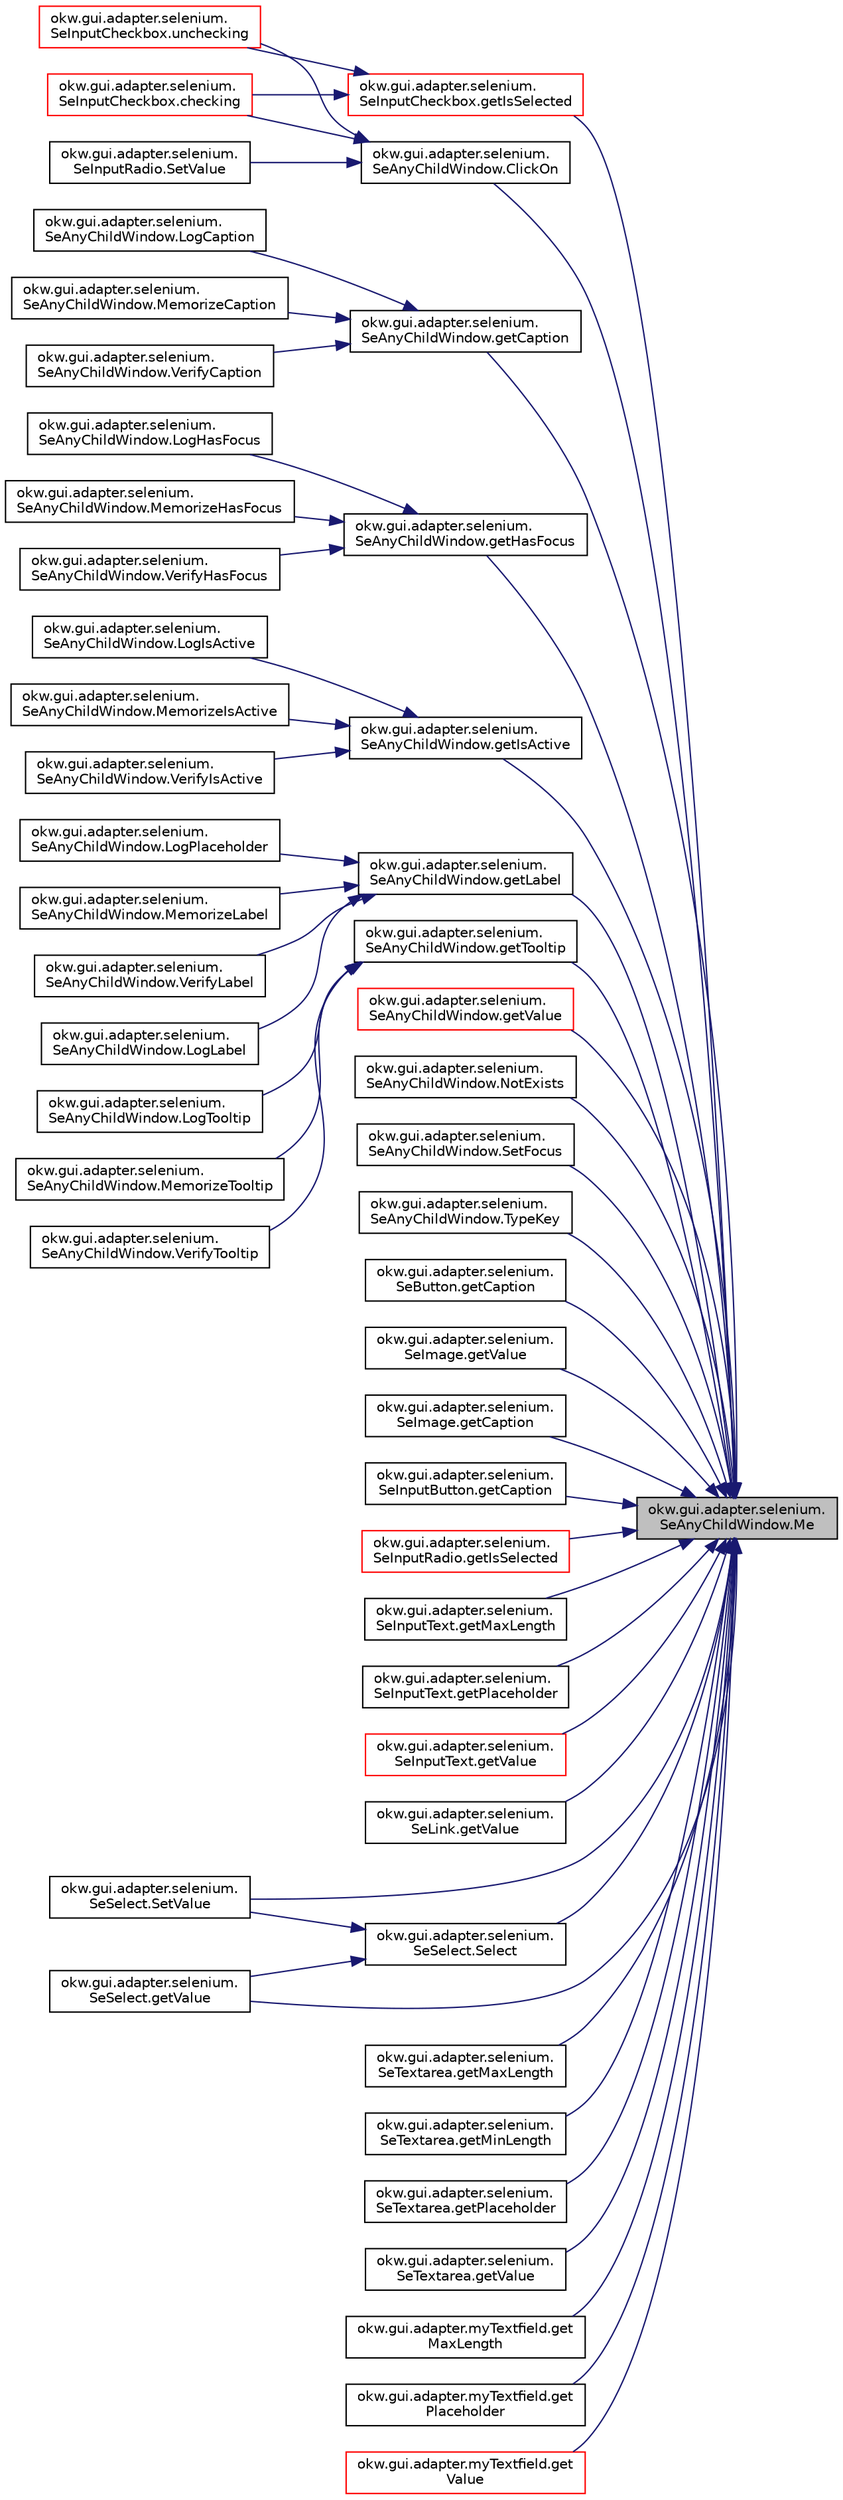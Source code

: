 digraph "okw.gui.adapter.selenium.SeAnyChildWindow.Me"
{
 // INTERACTIVE_SVG=YES
 // LATEX_PDF_SIZE
  edge [fontname="Helvetica",fontsize="10",labelfontname="Helvetica",labelfontsize="10"];
  node [fontname="Helvetica",fontsize="10",shape=record];
  rankdir="RL";
  Node336 [label="okw.gui.adapter.selenium.\lSeAnyChildWindow.Me",height=0.2,width=0.4,color="black", fillcolor="grey75", style="filled", fontcolor="black",tooltip="Ermittelt aus dem gegebenen Locator das DOM-Elelement, welches das Objekt representiert."];
  Node336 -> Node337 [dir="back",color="midnightblue",fontsize="10",style="solid",fontname="Helvetica"];
  Node337 [label="okw.gui.adapter.selenium.\lSeAnyChildWindow.ClickOn",height=0.2,width=0.4,color="black", fillcolor="white", style="filled",URL="$classokw_1_1gui_1_1adapter_1_1selenium_1_1_se_any_child_window.html#a16df325c8b8bb0e360ac9d9dbb50d91e",tooltip="Das ist die GUI-Adapter Methode, die durch das Schlüsselwort ClickOn( FN ) aufgerufen wird."];
  Node337 -> Node338 [dir="back",color="midnightblue",fontsize="10",style="solid",fontname="Helvetica"];
  Node338 [label="okw.gui.adapter.selenium.\lSeInputCheckbox.checking",height=0.2,width=0.4,color="red", fillcolor="white", style="filled",URL="$classokw_1_1gui_1_1adapter_1_1selenium_1_1_se_input_checkbox.html#ab998b0c6ae99303c050c6a7fe417dd6d",tooltip="Method verlässt die Checkbox immer angehakt, egal ob diese vorher angehakt war oder nicht."];
  Node337 -> Node341 [dir="back",color="midnightblue",fontsize="10",style="solid",fontname="Helvetica"];
  Node341 [label="okw.gui.adapter.selenium.\lSeInputCheckbox.unchecking",height=0.2,width=0.4,color="red", fillcolor="white", style="filled",URL="$classokw_1_1gui_1_1adapter_1_1selenium_1_1_se_input_checkbox.html#a9b2cd5dc1001157dcf168acb76779b6f",tooltip="Method verlässt die Checkbox immer unangehakt, egal ob sie vorher angehakt war oder nicht."];
  Node337 -> Node342 [dir="back",color="midnightblue",fontsize="10",style="solid",fontname="Helvetica"];
  Node342 [label="okw.gui.adapter.selenium.\lSeInputRadio.SetValue",height=0.2,width=0.4,color="black", fillcolor="white", style="filled",URL="$classokw_1_1gui_1_1adapter_1_1selenium_1_1_se_input_radio.html#a7dce83be09a4af05f50b0e74aa9d27f7",tooltip="Ein SeInputButton IstkeinMenüobject! -> OKWFrameObjectMethodNotImplemented Auslösen!"];
  Node336 -> Node343 [dir="back",color="midnightblue",fontsize="10",style="solid",fontname="Helvetica"];
  Node343 [label="okw.gui.adapter.selenium.\lSeAnyChildWindow.getCaption",height=0.2,width=0.4,color="black", fillcolor="white", style="filled",URL="$classokw_1_1gui_1_1adapter_1_1selenium_1_1_se_any_child_window.html#a6dbc784267dbac3feef5e421ece9aced",tooltip="Ermittelt den textuellen Inhalt der Überschrift eines HTML-Tags anhand des Attributee \"textContent\"."];
  Node343 -> Node344 [dir="back",color="midnightblue",fontsize="10",style="solid",fontname="Helvetica"];
  Node344 [label="okw.gui.adapter.selenium.\lSeAnyChildWindow.LogCaption",height=0.2,width=0.4,color="black", fillcolor="white", style="filled",URL="$classokw_1_1gui_1_1adapter_1_1selenium_1_1_se_any_child_window.html#a92bd154bf0387bd4044fb9065d8b6113",tooltip="Das ist die GUI-Adapter Methode, die durch das Schlüsselwort LogCaption( FN, ExpVal ) aufgerufen wird..."];
  Node343 -> Node345 [dir="back",color="midnightblue",fontsize="10",style="solid",fontname="Helvetica"];
  Node345 [label="okw.gui.adapter.selenium.\lSeAnyChildWindow.MemorizeCaption",height=0.2,width=0.4,color="black", fillcolor="white", style="filled",URL="$classokw_1_1gui_1_1adapter_1_1selenium_1_1_se_any_child_window.html#a414b8352e88e27441e9d846d8df55582",tooltip="Das ist die GUI-Adapter Methode, die durch das Schlüsselwort MemorizeCaption( FN, MemKey ) aufgerufen..."];
  Node343 -> Node346 [dir="back",color="midnightblue",fontsize="10",style="solid",fontname="Helvetica"];
  Node346 [label="okw.gui.adapter.selenium.\lSeAnyChildWindow.VerifyCaption",height=0.2,width=0.4,color="black", fillcolor="white", style="filled",URL="$classokw_1_1gui_1_1adapter_1_1selenium_1_1_se_any_child_window.html#adb0bc830a5de2ff25a9ea84a80e83c6a",tooltip="Ermittelt den textuellen Inhalt des ToolTips."];
  Node336 -> Node347 [dir="back",color="midnightblue",fontsize="10",style="solid",fontname="Helvetica"];
  Node347 [label="okw.gui.adapter.selenium.\lSeAnyChildWindow.getHasFocus",height=0.2,width=0.4,color="black", fillcolor="white", style="filled",URL="$classokw_1_1gui_1_1adapter_1_1selenium_1_1_se_any_child_window.html#a3dd9beab770c688211a9244ce308505c",tooltip="Methode liefert den aktuellen Zustand Wert des Focus."];
  Node347 -> Node348 [dir="back",color="midnightblue",fontsize="10",style="solid",fontname="Helvetica"];
  Node348 [label="okw.gui.adapter.selenium.\lSeAnyChildWindow.LogHasFocus",height=0.2,width=0.4,color="black", fillcolor="white", style="filled",URL="$classokw_1_1gui_1_1adapter_1_1selenium_1_1_se_any_child_window.html#a4b2c518a6da93a0960fed6da1cba688c",tooltip="Das ist die GUI-Adapter Methode, die durch das Schlüsselwort refLogHasFocus aufgerufen wird."];
  Node347 -> Node349 [dir="back",color="midnightblue",fontsize="10",style="solid",fontname="Helvetica"];
  Node349 [label="okw.gui.adapter.selenium.\lSeAnyChildWindow.MemorizeHasFocus",height=0.2,width=0.4,color="black", fillcolor="white", style="filled",URL="$classokw_1_1gui_1_1adapter_1_1selenium_1_1_se_any_child_window.html#a584bd499ca9b87b864c662303c02787a",tooltip="Das ist die GUI-Adapter Methode, die durch das Schlüsselwort refMemorizeHasFocus aufgerufen wird."];
  Node347 -> Node350 [dir="back",color="midnightblue",fontsize="10",style="solid",fontname="Helvetica"];
  Node350 [label="okw.gui.adapter.selenium.\lSeAnyChildWindow.VerifyHasFocus",height=0.2,width=0.4,color="black", fillcolor="white", style="filled",URL="$classokw_1_1gui_1_1adapter_1_1selenium_1_1_se_any_child_window.html#a6216158314b8256477ea97c2393d2015",tooltip="Ermittelt ob das GUI-Objekt den Fokus hat."];
  Node336 -> Node351 [dir="back",color="midnightblue",fontsize="10",style="solid",fontname="Helvetica"];
  Node351 [label="okw.gui.adapter.selenium.\lSeAnyChildWindow.getIsActive",height=0.2,width=0.4,color="black", fillcolor="white", style="filled",URL="$classokw_1_1gui_1_1adapter_1_1selenium_1_1_se_any_child_window.html#ad645cfa0e917477adffe133b1d3371d5",tooltip="Ermittelt, ob das aktuellen Objekt aktiv ist."];
  Node351 -> Node352 [dir="back",color="midnightblue",fontsize="10",style="solid",fontname="Helvetica"];
  Node352 [label="okw.gui.adapter.selenium.\lSeAnyChildWindow.LogIsActive",height=0.2,width=0.4,color="black", fillcolor="white", style="filled",URL="$classokw_1_1gui_1_1adapter_1_1selenium_1_1_se_any_child_window.html#a2d019b7624f7ebc2714d0eb995623f58",tooltip="Das ist die GUI-Adapter Methode, die durch das Schlüsselwort refLogIsActive aufgerufen wird."];
  Node351 -> Node353 [dir="back",color="midnightblue",fontsize="10",style="solid",fontname="Helvetica"];
  Node353 [label="okw.gui.adapter.selenium.\lSeAnyChildWindow.MemorizeIsActive",height=0.2,width=0.4,color="black", fillcolor="white", style="filled",URL="$classokw_1_1gui_1_1adapter_1_1selenium_1_1_se_any_child_window.html#a2b1293256c4b07b0d3586101478df743",tooltip="Das ist die GUI-Adapter Methode, die durch das Schlüsselwort refMemorizeIsActive aufgerufen wird."];
  Node351 -> Node354 [dir="back",color="midnightblue",fontsize="10",style="solid",fontname="Helvetica"];
  Node354 [label="okw.gui.adapter.selenium.\lSeAnyChildWindow.VerifyIsActive",height=0.2,width=0.4,color="black", fillcolor="white", style="filled",URL="$classokw_1_1gui_1_1adapter_1_1selenium_1_1_se_any_child_window.html#ad43f179cd90bda6ef736ac80ff4dcdac",tooltip="Ermittelt/Prüft, ob das aktuelle Objekt aktiv ist."];
  Node336 -> Node355 [dir="back",color="midnightblue",fontsize="10",style="solid",fontname="Helvetica"];
  Node355 [label="okw.gui.adapter.selenium.\lSeAnyChildWindow.getLabel",height=0.2,width=0.4,color="black", fillcolor="white", style="filled",URL="$classokw_1_1gui_1_1adapter_1_1selenium_1_1_se_any_child_window.html#a51e404fc0a53a8de7803e22f201f6b23",tooltip="Ermittelt den textuellen Inhalt des Labels."];
  Node355 -> Node356 [dir="back",color="midnightblue",fontsize="10",style="solid",fontname="Helvetica"];
  Node356 [label="okw.gui.adapter.selenium.\lSeAnyChildWindow.LogLabel",height=0.2,width=0.4,color="black", fillcolor="white", style="filled",URL="$classokw_1_1gui_1_1adapter_1_1selenium_1_1_se_any_child_window.html#ae2b4f85d72988ba0d20ea7763e692c9e",tooltip="Das ist die GUI-Adapter Methode, die durch das Schlüsselwort refLogLabel aufgerufen wird."];
  Node355 -> Node357 [dir="back",color="midnightblue",fontsize="10",style="solid",fontname="Helvetica"];
  Node357 [label="okw.gui.adapter.selenium.\lSeAnyChildWindow.LogPlaceholder",height=0.2,width=0.4,color="black", fillcolor="white", style="filled",URL="$classokw_1_1gui_1_1adapter_1_1selenium_1_1_se_any_child_window.html#ab600bd5adb87483eaf4aef3f0bc1f11a",tooltip="Das ist die GUI-Adapter Methode, die durch das Schlüsselwort refLogPlaceholder aufgerufen wird."];
  Node355 -> Node358 [dir="back",color="midnightblue",fontsize="10",style="solid",fontname="Helvetica"];
  Node358 [label="okw.gui.adapter.selenium.\lSeAnyChildWindow.MemorizeLabel",height=0.2,width=0.4,color="black", fillcolor="white", style="filled",URL="$classokw_1_1gui_1_1adapter_1_1selenium_1_1_se_any_child_window.html#a890ebc9edf84edb93569ef77654664df",tooltip="Das ist die GUI-Adapter Methode, die durch das Schlüsselwort refMemorizeLabel aufgerufen wird."];
  Node355 -> Node359 [dir="back",color="midnightblue",fontsize="10",style="solid",fontname="Helvetica"];
  Node359 [label="okw.gui.adapter.selenium.\lSeAnyChildWindow.VerifyLabel",height=0.2,width=0.4,color="black", fillcolor="white", style="filled",URL="$classokw_1_1gui_1_1adapter_1_1selenium_1_1_se_any_child_window.html#a703f8e93c741d957f681bc6e7fc4099e",tooltip="Ermittelt den textuellen Inhalt des Labels für Prüfewert."];
  Node336 -> Node360 [dir="back",color="midnightblue",fontsize="10",style="solid",fontname="Helvetica"];
  Node360 [label="okw.gui.adapter.selenium.\lSeAnyChildWindow.getTooltip",height=0.2,width=0.4,color="black", fillcolor="white", style="filled",URL="$classokw_1_1gui_1_1adapter_1_1selenium_1_1_se_any_child_window.html#a1c887727f8411c769a24c90d8bde67a5",tooltip="Ermittelt den textuellen Inhalt des ToolTips."];
  Node360 -> Node361 [dir="back",color="midnightblue",fontsize="10",style="solid",fontname="Helvetica"];
  Node361 [label="okw.gui.adapter.selenium.\lSeAnyChildWindow.LogTooltip",height=0.2,width=0.4,color="black", fillcolor="white", style="filled",URL="$classokw_1_1gui_1_1adapter_1_1selenium_1_1_se_any_child_window.html#a11271dce635b5c2714f14b9b7e4c2bf9",tooltip="Das ist die GUI-Adapter Methode, die durch das Schlüsselwort refLogTooltip aufgerufen wird."];
  Node360 -> Node362 [dir="back",color="midnightblue",fontsize="10",style="solid",fontname="Helvetica"];
  Node362 [label="okw.gui.adapter.selenium.\lSeAnyChildWindow.MemorizeTooltip",height=0.2,width=0.4,color="black", fillcolor="white", style="filled",URL="$classokw_1_1gui_1_1adapter_1_1selenium_1_1_se_any_child_window.html#a9d8a7b5b58c3eb991d7052a82a834f29",tooltip="Das ist die GUI-Adapter Methode, die durch das Schlüsselwort refMemorizeTooltip aufgerufen wird."];
  Node360 -> Node363 [dir="back",color="midnightblue",fontsize="10",style="solid",fontname="Helvetica"];
  Node363 [label="okw.gui.adapter.selenium.\lSeAnyChildWindow.VerifyTooltip",height=0.2,width=0.4,color="black", fillcolor="white", style="filled",URL="$classokw_1_1gui_1_1adapter_1_1selenium_1_1_se_any_child_window.html#ae60fbaf8981798fcfcee6e8f2e5eec15",tooltip="Ermittelt den textuellen Inhalt des ToolTips für Prüfewert."];
  Node336 -> Node364 [dir="back",color="midnightblue",fontsize="10",style="solid",fontname="Helvetica"];
  Node364 [label="okw.gui.adapter.selenium.\lSeAnyChildWindow.getValue",height=0.2,width=0.4,color="red", fillcolor="white", style="filled",URL="$classokw_1_1gui_1_1adapter_1_1selenium_1_1_se_any_child_window.html#a2fcad47248d5e447d9b3cb29a933b8df",tooltip="Liest den aktuellen sichtbaren Wert/Text des HTML-Tags aus."];
  Node336 -> Node368 [dir="back",color="midnightblue",fontsize="10",style="solid",fontname="Helvetica"];
  Node368 [label="okw.gui.adapter.selenium.\lSeAnyChildWindow.NotExists",height=0.2,width=0.4,color="black", fillcolor="white", style="filled",URL="$classokw_1_1gui_1_1adapter_1_1selenium_1_1_se_any_child_window.html#a3bac3a56e303599b56c3a1b254d19a84",tooltip="Prüft die nicht Existenz des aktuellen Objektes."];
  Node336 -> Node369 [dir="back",color="midnightblue",fontsize="10",style="solid",fontname="Helvetica"];
  Node369 [label="okw.gui.adapter.selenium.\lSeAnyChildWindow.SetFocus",height=0.2,width=0.4,color="black", fillcolor="white", style="filled",URL="$classokw_1_1gui_1_1adapter_1_1selenium_1_1_se_any_child_window.html#a0b446a5c7e2e308a3e03450f5a31e510",tooltip="Setzt den Focus auf das Objekt."];
  Node336 -> Node370 [dir="back",color="midnightblue",fontsize="10",style="solid",fontname="Helvetica"];
  Node370 [label="okw.gui.adapter.selenium.\lSeAnyChildWindow.TypeKey",height=0.2,width=0.4,color="black", fillcolor="white", style="filled",URL="$classokw_1_1gui_1_1adapter_1_1selenium_1_1_se_any_child_window.html#ab048c55c3dbbdbdddfabe5cfffb1d889",tooltip="Tastatureingabe in das aktuelle Objekt."];
  Node336 -> Node371 [dir="back",color="midnightblue",fontsize="10",style="solid",fontname="Helvetica"];
  Node371 [label="okw.gui.adapter.selenium.\lSeButton.getCaption",height=0.2,width=0.4,color="black", fillcolor="white", style="filled",URL="$classokw_1_1gui_1_1adapter_1_1selenium_1_1_se_button.html#a4d658a6f764e2983da35ea25ee9c2412",tooltip="Ermittelt den textuellen Inhalt der Caption/Überschrift des Objektes."];
  Node336 -> Node372 [dir="back",color="midnightblue",fontsize="10",style="solid",fontname="Helvetica"];
  Node372 [label="okw.gui.adapter.selenium.\lSeImage.getValue",height=0.2,width=0.4,color="black", fillcolor="white", style="filled",URL="$classokw_1_1gui_1_1adapter_1_1selenium_1_1_se_image.html#a143118b7b3b0cc7788cbf7c9238bc68f",tooltip="Der Wert eines img ist der Wert des Attributtes src."];
  Node336 -> Node373 [dir="back",color="midnightblue",fontsize="10",style="solid",fontname="Helvetica"];
  Node373 [label="okw.gui.adapter.selenium.\lSeImage.getCaption",height=0.2,width=0.4,color="black", fillcolor="white", style="filled",URL="$classokw_1_1gui_1_1adapter_1_1selenium_1_1_se_image.html#a44980a47d966e4bfd206ae5d5ac4399c",tooltip="Ermittelt den textuellen Inhalt der Caption."];
  Node336 -> Node374 [dir="back",color="midnightblue",fontsize="10",style="solid",fontname="Helvetica"];
  Node374 [label="okw.gui.adapter.selenium.\lSeInputButton.getCaption",height=0.2,width=0.4,color="black", fillcolor="white", style="filled",URL="$classokw_1_1gui_1_1adapter_1_1selenium_1_1_se_input_button.html#a3c2c309651daf767e1941b2b30d3fea5",tooltip="Ermittelt den textuellen Inhalt der Caption/Überschrift des Objektes."];
  Node336 -> Node375 [dir="back",color="midnightblue",fontsize="10",style="solid",fontname="Helvetica"];
  Node375 [label="okw.gui.adapter.selenium.\lSeInputCheckbox.getIsSelected",height=0.2,width=0.4,color="red", fillcolor="white", style="filled",URL="$classokw_1_1gui_1_1adapter_1_1selenium_1_1_se_input_checkbox.html#aa5351c44da27a9f8c63ccd0315922c82",tooltip="Method liefert den aktuellen Zustand der Checkbox, \"angehakt\" oder \"nicht angehakt\"."];
  Node375 -> Node338 [dir="back",color="midnightblue",fontsize="10",style="solid",fontname="Helvetica"];
  Node375 -> Node341 [dir="back",color="midnightblue",fontsize="10",style="solid",fontname="Helvetica"];
  Node336 -> Node377 [dir="back",color="midnightblue",fontsize="10",style="solid",fontname="Helvetica"];
  Node377 [label="okw.gui.adapter.selenium.\lSeInputRadio.getIsSelected",height=0.2,width=0.4,color="red", fillcolor="white", style="filled",URL="$classokw_1_1gui_1_1adapter_1_1selenium_1_1_se_input_radio.html#a2bdc045186dd1244133cf6edaa2d45f1",tooltip="Method liefert den aktuellen Zustand des RadioButtons, ausgewählt oder nicht."];
  Node336 -> Node379 [dir="back",color="midnightblue",fontsize="10",style="solid",fontname="Helvetica"];
  Node379 [label="okw.gui.adapter.selenium.\lSeInputText.getMaxLength",height=0.2,width=0.4,color="black", fillcolor="white", style="filled",URL="$classokw_1_1gui_1_1adapter_1_1selenium_1_1_se_input_text.html#abcef45ee901b75771500defc871ecea9",tooltip="Ermittelt den textuellen Inhalt des Labels."];
  Node336 -> Node380 [dir="back",color="midnightblue",fontsize="10",style="solid",fontname="Helvetica"];
  Node380 [label="okw.gui.adapter.selenium.\lSeInputText.getPlaceholder",height=0.2,width=0.4,color="black", fillcolor="white", style="filled",URL="$classokw_1_1gui_1_1adapter_1_1selenium_1_1_se_input_text.html#a5ce4d66e798549b18635bf35c1c33917",tooltip="Liest den Placeholder des input-Tags aus."];
  Node336 -> Node381 [dir="back",color="midnightblue",fontsize="10",style="solid",fontname="Helvetica"];
  Node381 [label="okw.gui.adapter.selenium.\lSeInputText.getValue",height=0.2,width=0.4,color="red", fillcolor="white", style="filled",URL="$classokw_1_1gui_1_1adapter_1_1selenium_1_1_se_input_text.html#aca62fc718d6636750d210014eb6244d2",tooltip="Ermittelt den Wert des Textfeldes, welches dem sichtbaren ."];
  Node336 -> Node383 [dir="back",color="midnightblue",fontsize="10",style="solid",fontname="Helvetica"];
  Node383 [label="okw.gui.adapter.selenium.\lSeLink.getValue",height=0.2,width=0.4,color="black", fillcolor="white", style="filled",URL="$classokw_1_1gui_1_1adapter_1_1selenium_1_1_se_link.html#a5f07ff01898f066115ea23d3bcc10fd3",tooltip="Der Wert eines Linkes ist das Ziel des Linkes, also das Attribut href des HTML-Linkes."];
  Node336 -> Node384 [dir="back",color="midnightblue",fontsize="10",style="solid",fontname="Helvetica"];
  Node384 [label="okw.gui.adapter.selenium.\lSeSelect.Select",height=0.2,width=0.4,color="black", fillcolor="white", style="filled",URL="$classokw_1_1gui_1_1adapter_1_1selenium_1_1_se_select.html#afdad05e1d4413b4cdce12d38b67def23",tooltip="Methode wählt einen oder mehrere Werte in einer ListBox aus."];
  Node384 -> Node385 [dir="back",color="midnightblue",fontsize="10",style="solid",fontname="Helvetica"];
  Node385 [label="okw.gui.adapter.selenium.\lSeSelect.SetValue",height=0.2,width=0.4,color="black", fillcolor="white", style="filled",URL="$classokw_1_1gui_1_1adapter_1_1selenium_1_1_se_select.html#adadeaad5c5dbbe8c2f24e51a99de6012",tooltip="Methode setzt einen oder mehrere Werte in einer ListBox."];
  Node384 -> Node386 [dir="back",color="midnightblue",fontsize="10",style="solid",fontname="Helvetica"];
  Node386 [label="okw.gui.adapter.selenium.\lSeSelect.getValue",height=0.2,width=0.4,color="black", fillcolor="white", style="filled",URL="$classokw_1_1gui_1_1adapter_1_1selenium_1_1_se_select.html#a9b794180edef1f6d5d11cad9f6e7e136",tooltip="Holt die aktuell ausgewählten Werte aus der ListBox."];
  Node336 -> Node385 [dir="back",color="midnightblue",fontsize="10",style="solid",fontname="Helvetica"];
  Node336 -> Node386 [dir="back",color="midnightblue",fontsize="10",style="solid",fontname="Helvetica"];
  Node336 -> Node387 [dir="back",color="midnightblue",fontsize="10",style="solid",fontname="Helvetica"];
  Node387 [label="okw.gui.adapter.selenium.\lSeTextarea.getMaxLength",height=0.2,width=0.4,color="black", fillcolor="white", style="filled",URL="$classokw_1_1gui_1_1adapter_1_1selenium_1_1_se_textarea.html#afaa32280a8c58363ab177c08ea32a219",tooltip="Ermittelt den textuellen Inhalt des Labels."];
  Node336 -> Node388 [dir="back",color="midnightblue",fontsize="10",style="solid",fontname="Helvetica"];
  Node388 [label="okw.gui.adapter.selenium.\lSeTextarea.getMinLength",height=0.2,width=0.4,color="black", fillcolor="white", style="filled",URL="$classokw_1_1gui_1_1adapter_1_1selenium_1_1_se_textarea.html#a01f75a5e0ba9fb8045a16dde6deee174",tooltip="Ermittelt den textuellen Inhalt des Labels."];
  Node336 -> Node389 [dir="back",color="midnightblue",fontsize="10",style="solid",fontname="Helvetica"];
  Node389 [label="okw.gui.adapter.selenium.\lSeTextarea.getPlaceholder",height=0.2,width=0.4,color="black", fillcolor="white", style="filled",URL="$classokw_1_1gui_1_1adapter_1_1selenium_1_1_se_textarea.html#a73235d1d4d3117f96ae91e60b0921553",tooltip="Liest den Placeholder des TextAere-Tags aus."];
  Node336 -> Node390 [dir="back",color="midnightblue",fontsize="10",style="solid",fontname="Helvetica"];
  Node390 [label="okw.gui.adapter.selenium.\lSeTextarea.getValue",height=0.2,width=0.4,color="black", fillcolor="white", style="filled",URL="$classokw_1_1gui_1_1adapter_1_1selenium_1_1_se_textarea.html#a144e35802cf11c6b714bf8513691cc22",tooltip="Ermittelt den textuellen Inhalt eines Textfeldes."];
  Node336 -> Node391 [dir="back",color="midnightblue",fontsize="10",style="solid",fontname="Helvetica"];
  Node391 [label="okw.gui.adapter.myTextfield.get\lMaxLength",height=0.2,width=0.4,color="black", fillcolor="white", style="filled",URL="$classokw_1_1gui_1_1adapter_1_1my_textfield.html#afae430d5df39b490f3a544d7049884ac",tooltip="Ermittelt den textuellen Inhalt des Labels."];
  Node336 -> Node392 [dir="back",color="midnightblue",fontsize="10",style="solid",fontname="Helvetica"];
  Node392 [label="okw.gui.adapter.myTextfield.get\lPlaceholder",height=0.2,width=0.4,color="black", fillcolor="white", style="filled",URL="$classokw_1_1gui_1_1adapter_1_1my_textfield.html#a802e9984479bae4fc79c864e323cfdbe",tooltip="Liest den Placeholder des input-Tags aus."];
  Node336 -> Node393 [dir="back",color="midnightblue",fontsize="10",style="solid",fontname="Helvetica"];
  Node393 [label="okw.gui.adapter.myTextfield.get\lValue",height=0.2,width=0.4,color="red", fillcolor="white", style="filled",URL="$classokw_1_1gui_1_1adapter_1_1my_textfield.html#a58dfc48e2ff1aafaaabaa0e605a22a8f",tooltip="Ermittelt den Wert des Textfeldes, welches dem sichtbaren ."];
}
